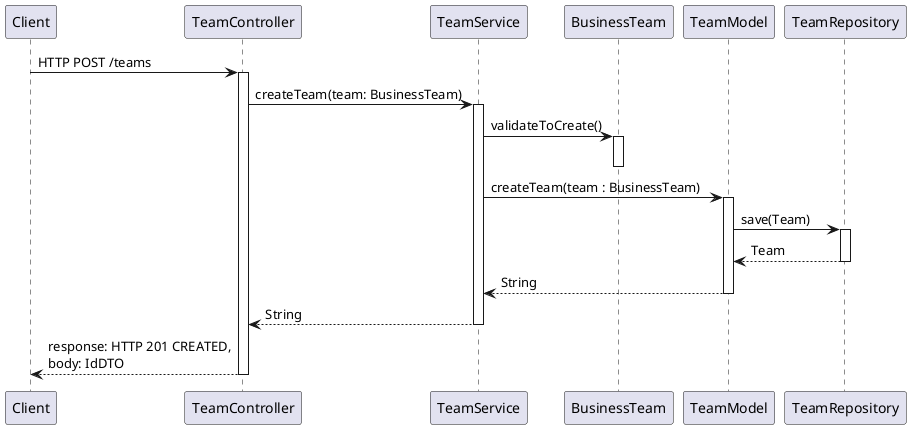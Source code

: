 @startuml
'https://plantuml.com/sequence-diagram

Client -> TeamController: HTTP POST /teams
activate TeamController
TeamController -> TeamService: createTeam(team: BusinessTeam)

activate TeamService
TeamService -> BusinessTeam: validateToCreate()
activate BusinessTeam
deactivate BusinessTeam
TeamService -> TeamModel: createTeam(team : BusinessTeam)

activate TeamModel
TeamModel -> TeamRepository: save(Team)
activate TeamRepository
TeamModel <-- TeamRepository: Team
deactivate TeamRepository
TeamService <-- TeamModel: String
deactivate TeamModel

TeamController <-- TeamService: String
deactivate TeamService

Client <-- TeamController: response: HTTP 201 CREATED,\nbody: IdDTO
deactivate TeamController

@enduml